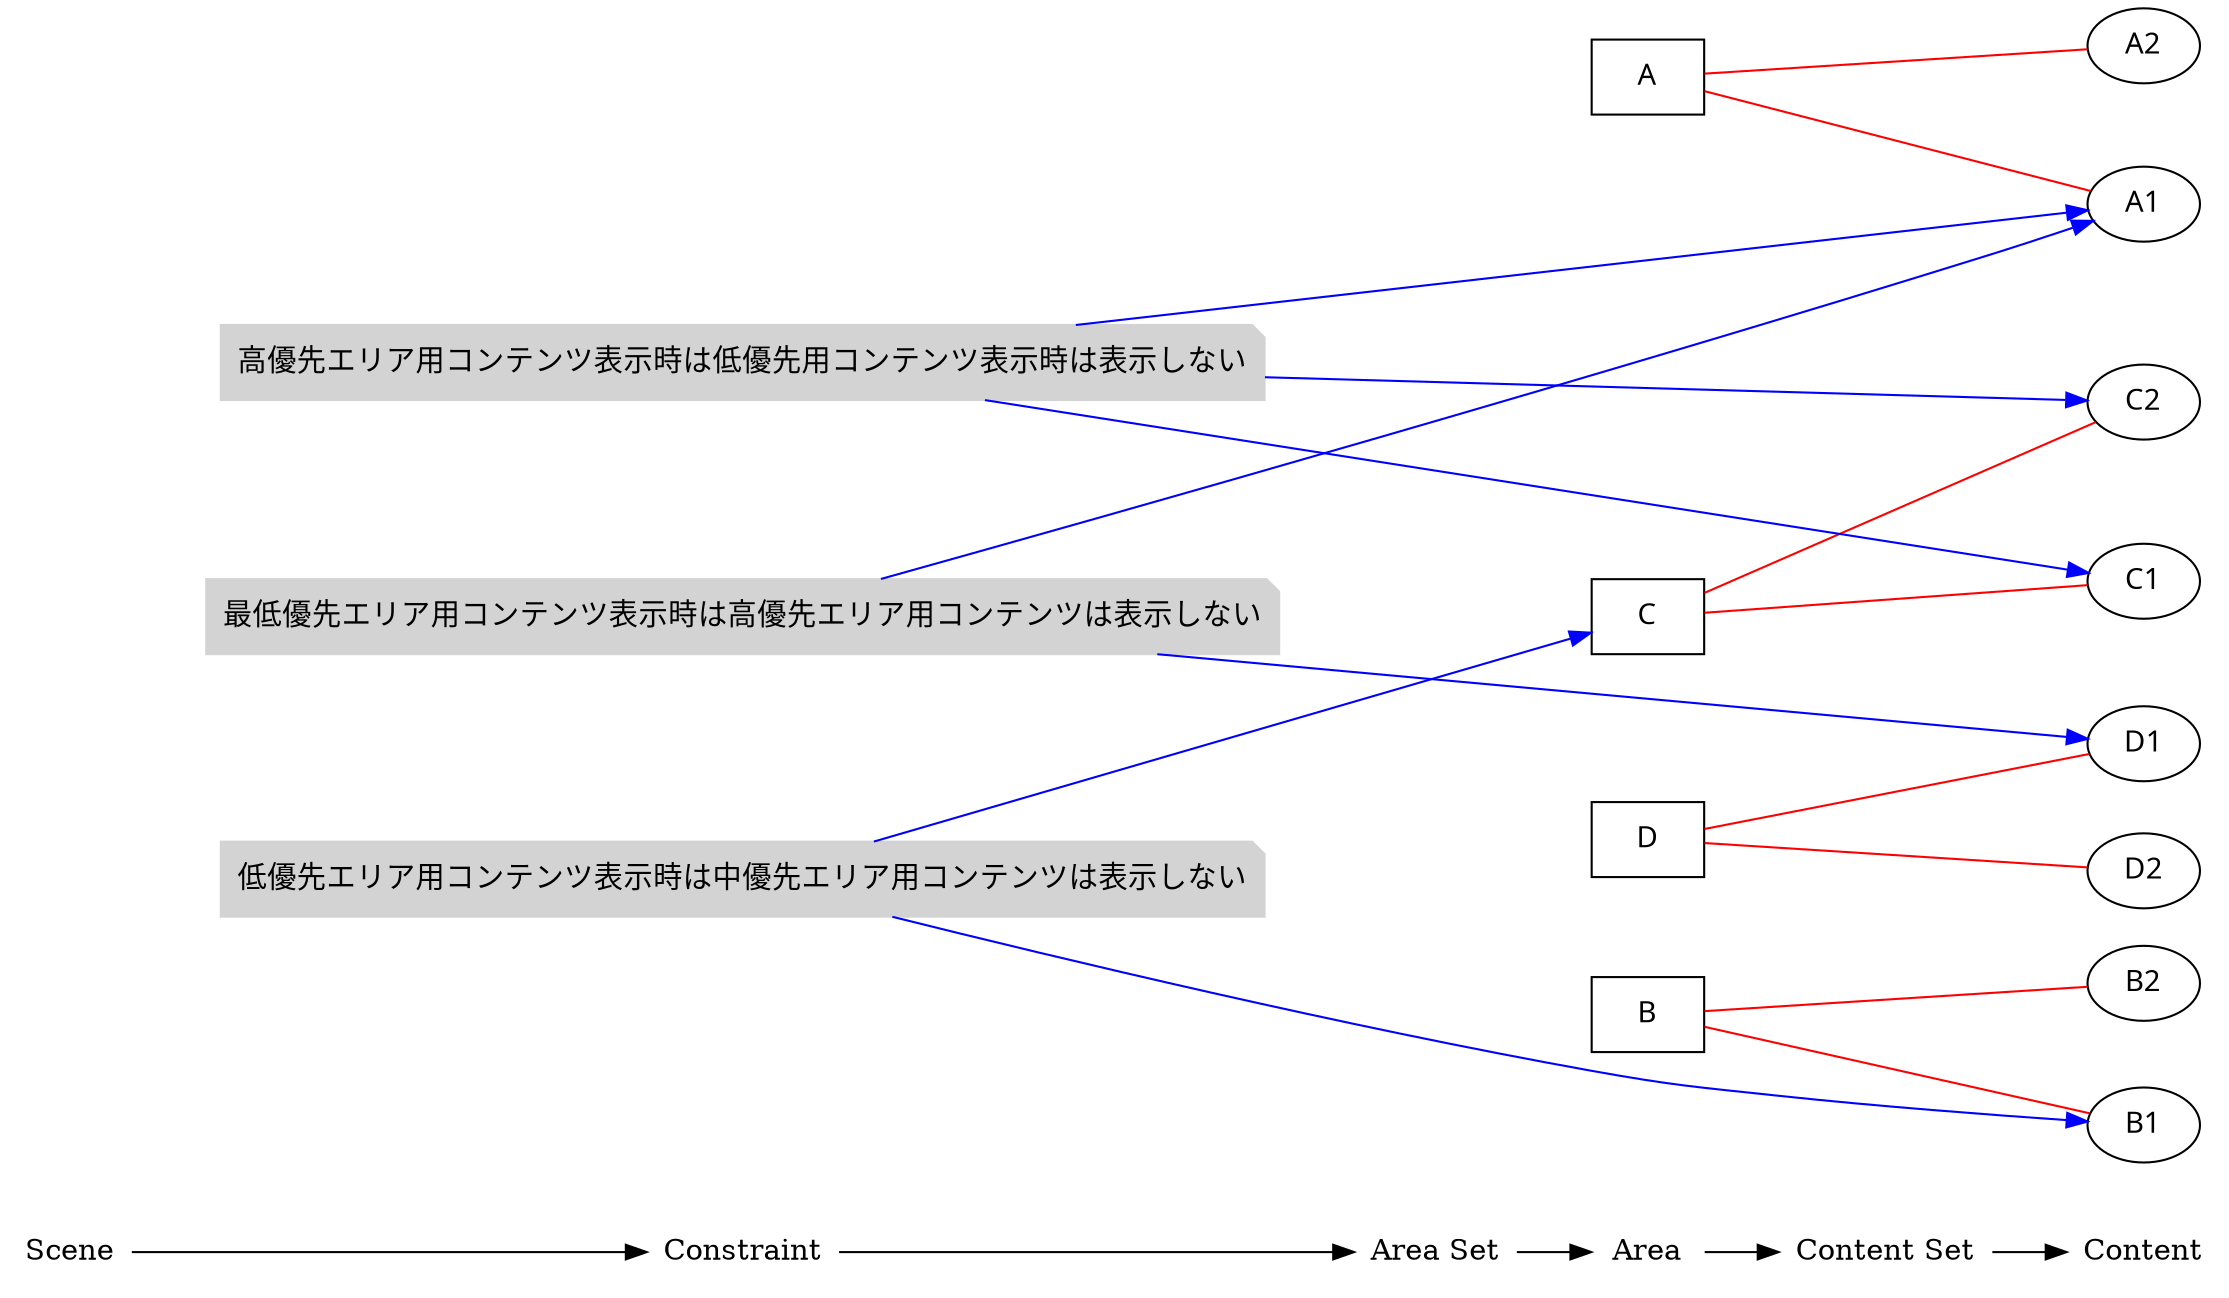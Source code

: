 digraph rule_objects_graph {
	rankdir = LR;
	charset="utf-8";
	clusterrank = global;
	
	node [shape = plaintext];
	Scene -> Constraint -> "Area Set" -> Area -> "Content Set" -> Content; 
	{ rank = same;
		node [shape = box];
		{
			Area;
			e1 [label="A", fontname="Meiryo UI"];
			e2 [label="B", fontname="Meiryo UI"];
			e3 [label="C", fontname="Meiryo UI"];
			e4 [label="D", fontname="Meiryo UI"];

		}
	}
	
	{ rank = same;
		node [shape = ellipse];
		{
			Content;
			e5 [label="A1", fontname="Meiryo UI"];
			e6 [label="A2", fontname="Meiryo UI"];
			e7 [label="B1", fontname="Meiryo UI"];
			e8 [label="B2", fontname="Meiryo UI"];
			e9 [label="C1", fontname="Meiryo UI"];
			e10 [label="C2", fontname="Meiryo UI"];
			e11 [label="D1", fontname="Meiryo UI"];
			e12 [label="D2", fontname="Meiryo UI"];


		}
	}
	
	{
		subgraph subareaset {
			"Area Set";
			node [shape = box, style = filled, color = lightpink];


		}
	}


	
	{
		subgraph subcontentset {
			"Content Set";
			node [shape = ellipse, style = filled, color = palegreen];


		}
	}



	e1 -> e5 [dir=none, color=red];
	e1 -> e6 [dir=none, color=red];
	e2 -> e7 [dir=none, color=red];
	e2 -> e8 [dir=none, color=red];
	e3 -> e9 [dir=none, color=red];
	e3 -> e10 [dir=none, color=red];
	e4 -> e11 [dir=none, color=red];
	e4 -> e12 [dir=none, color=red];
	

	

	

	

	subgraph scene { rank = same;
		node [shape = circle, style = filled, color = lightblue];
		{
			"Scene";

		}
	}

	{ rank = same;
		node [shape = note, style = filled, color = lightgrey];
		{
			"Constraint";
			e13 [label="高優先エリア用コンテンツ表示時は低優先用コンテンツ表示時は表示しない", fontname="Meiryo UI"];
			e14 [label="低優先エリア用コンテンツ表示時は中優先エリア用コンテンツは表示しない", fontname="Meiryo UI"];
			e15 [label="最低優先エリア用コンテンツ表示時は高優先エリア用コンテンツは表示しない", fontname="Meiryo UI"];
		}
	}
	
	{ rank = same;
		node [shape = note, style = filled, color = lavenderblush2];
		{
			"Constraint";
		}
	}

	{ rank = same;
		node [shape = note, style = filled, color = lightpink2];
		{
			"Constraint";
		}
	}

	e13 -> e5 [color=blue];
	e13 -> e10 [color=blue];
	e13 -> e9 [color=blue];
	e14 -> e3 [color=blue];
	e14 -> e7 [color=blue];
	e15 -> e5 [color=blue];
	e15 -> e11 [color=blue];
	

	

	
}

